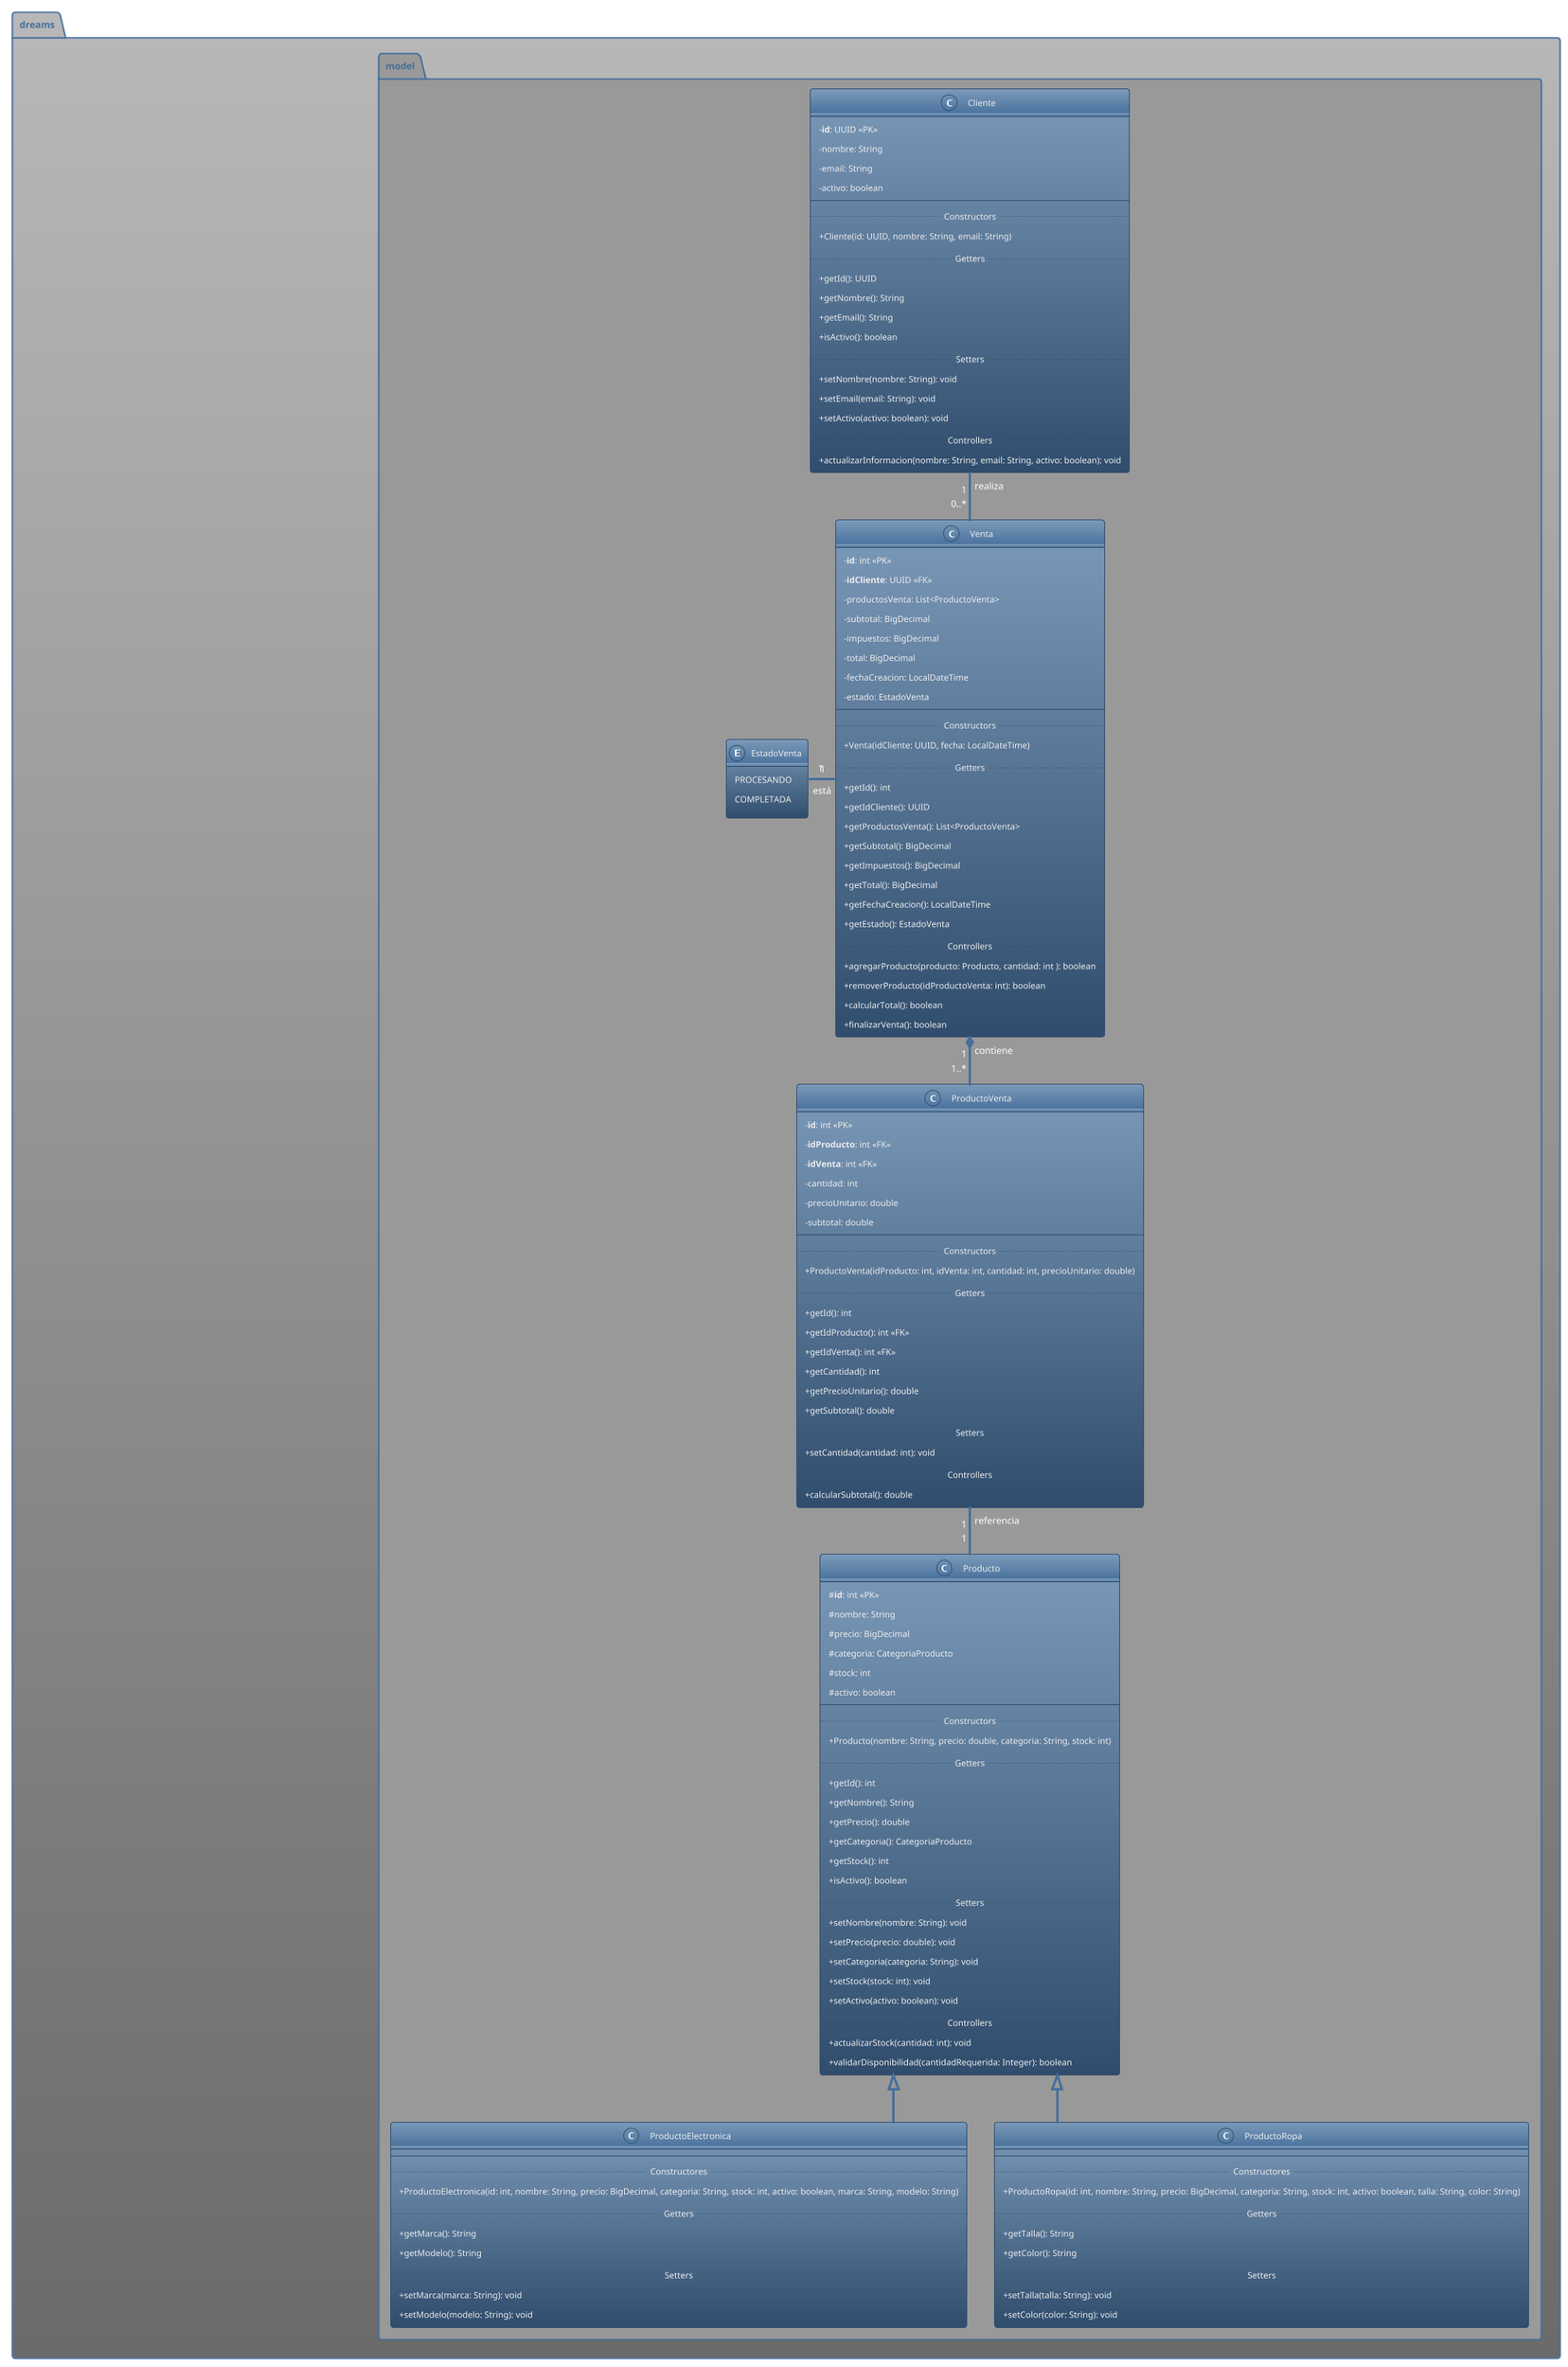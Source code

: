 @startuml dreams
    
    '=== Configuration ===
    !theme spacelab

    skinparam classAttributeIconSize 0
    skinparam backgroundColor transparent
    skinparam linetype ortho

    '=== Paquetes ===

    package dreams.model #999999 {
        
        '=== Modelos ===

        class Cliente {
            - **id**: UUID <<PK>>
            - nombre: String
            - email: String
            - activo: boolean
            --
            .. Constructors ..
            + Cliente(id: UUID, nombre: String, email: String)
            .. Getters ..
            + getId(): UUID
            + getNombre(): String
            + getEmail(): String
            + isActivo(): boolean
            .. Setters ..
            + setNombre(nombre: String): void
            + setEmail(email: String): void
            + setActivo(activo: boolean): void
            .. Controllers ..
            + actualizarInformacion(nombre: String, email: String, activo: boolean): void
        }
        
        class Producto {
            # **id**: int <<PK>>
            # nombre: String
            # precio: BigDecimal
            # categoria: CategoriaProducto
            # stock: int
            # activo: boolean
            --
            .. Constructors ..
            + Producto(nombre: String, precio: double, categoria: String, stock: int)
            .. Getters ..
            + getId(): int
            + getNombre(): String
            + getPrecio(): double
            + getCategoria(): CategoriaProducto
            + getStock(): int
            + isActivo(): boolean
            .. Setters ..
            + setNombre(nombre: String): void
            + setPrecio(precio: double): void
            + setCategoria(categoria: String): void
            + setStock(stock: int): void
            + setActivo(activo: boolean): void
            .. Controllers ..
            + actualizarStock(cantidad: int): void
            + validarDisponibilidad(cantidadRequerida: Integer): boolean
        }
        
        class Venta {
            - **id**: int <<PK>>
            - **idCliente**: UUID <<FK>>
            - productosVenta: List<ProductoVenta>
            - subtotal: BigDecimal
            - impuestos: BigDecimal
            - total: BigDecimal
            - fechaCreacion: LocalDateTime
            - estado: EstadoVenta
            --
            .. Constructors ..
            + Venta(idCliente: UUID, fecha: LocalDateTime)
            .. Getters ..
            + getId(): int
            + getIdCliente(): UUID
            + getProductosVenta(): List<ProductoVenta>
            + getSubtotal(): BigDecimal
            + getImpuestos(): BigDecimal
            + getTotal(): BigDecimal
            + getFechaCreacion(): LocalDateTime
            + getEstado(): EstadoVenta
            .. Controllers ..
            + agregarProducto(producto: Producto, cantidad: int ): boolean
            + removerProducto(idProductoVenta: int): boolean
            + calcularTotal(): boolean
            + finalizarVenta(): boolean
        }
        
        class ProductoVenta {
            - **id**: int <<PK>>
            - **idProducto**: int <<FK>>
            - **idVenta**: int <<FK>>
            - cantidad: int
            - precioUnitario: double
            - subtotal: double
            --
            .. Constructors ..
            + ProductoVenta(idProducto: int, idVenta: int, cantidad: int, precioUnitario: double)
            .. Getters ..
            + getId(): int
            + getIdProducto(): int <<FK>>
            + getIdVenta(): int <<FK>>
            + getCantidad(): int
            + getPrecioUnitario(): double
            + getSubtotal(): double
            .. Setters ..
            + setCantidad(cantidad: int): void
            .. Controllers ..
            + calcularSubtotal(): double
        }

        class ProductoElectronica extends Producto {
            --
            .. Constructores ..
            + ProductoElectronica(id: int, nombre: String, precio: BigDecimal, categoria: String, stock: int, activo: boolean, marca: String, modelo: String)
            .. Getters ..
            + getMarca(): String
            + getModelo(): String
            .. Setters ..
            + setMarca(marca: String): void
            + setModelo(modelo: String): void
        }

        class ProductoRopa extends Producto {
            --
            .. Constructores ..
            + ProductoRopa(id: int, nombre: String, precio: BigDecimal, categoria: String, stock: int, activo: boolean, talla: String, color: String)
            .. Getters ..
            + getTalla(): String
            + getColor(): String
            .. Setters ..
            + setTalla(talla: String): void
            + setColor(color: String): void
        }
        
        '=== Enumeraciones ===
        
        enum EstadoVenta {
            PROCESANDO
            COMPLETADA
        }
        
    }

    package dreams.view #888888 {

        '=== Vistas ===

        class Dreams {
            --
            + mostrarMenuPrincipal(): void
        }

        class MenuClientes {
            --
            + {static} mostrarMenuClientes(): void
            + {static} crearCliente(): void
            + {static} leerCliente(): void
            + {static} actualizarCliente(): void
            + {static} eliminarCliente(): void
            + {static} listarClientes(): void
        }

        class MenuProductos {
            --
            + {static} mostrarMenuProductos(): void
            + {static} crearProducto(): void
            + {static} leerProducto(): void
            + {static} actualizarProducto(): void
            + {static} eliminarProducto(): void
            + {static} listarProductos(): void
        }
        
        class MenuVentas {
            --
            + {static} mostrarMenuVentas(): void
            + {static} crearVenta(): void
            + {static} leerVenta(): void
            + {static} actualizarVenta(): void
            + {static} eliminarVenta(): void
            + {static} listarVentas(): void
        }
        
    }
    
    ' === Relaciones ===

    ' --- Asociaciones simples ---

    ' Un Cliente puede realizar cero o muchas Ventas. Cada Venta es realizada por exactamente un Cliente.
    Cliente "1" -- "0..*" Venta : realiza

    ' Cada ProductoVenta se refiere a exactamente un Producto. Un Producto puede estar en múltiples ProductoVenta.
    ProductoVenta "1" -- "1" Producto : referencia

    ' --- Composiciones ---

    ' Una Venta se compone de uno o más ProductoVenta. La vida de ProductoVenta depende de la Venta (Composición).
    Venta "1" *-- "1..*" ProductoVenta : contiene

    ' --- Herencia ---

    'Producto <|-- ProductoElectronica
    'Producto <|-- ProductoRopa

    ' --- Enumeraciones ---

    ' Una Venta tiene exactamente un EstadoVenta. Un EstadoVenta puede ser asociado a cero o muchas Ventas.
    Venta "1" -left- "1" EstadoVenta : está
    
    ' --- Dependencias --- (extends marca la herencia)
    'Producto <|-- ProductoElectronica
    'Producto <|-- ProductoRopa

    ' La clase Prueba depende de las otras clases para realizar sus operaciones, pero no tiene una asociación directa de datos con ellas. (ocultas por layout)
    'Cliente <.. MenuClientes as DependenciaMenuClientes : usa
    'Producto <.. MenuProductos as DependenciaMenuProductos : usa
    'Venta <.. MenuVentas as DependenciaMenuVentas : usa

    ' === Layout ===

    hide @unlinked

@enduml